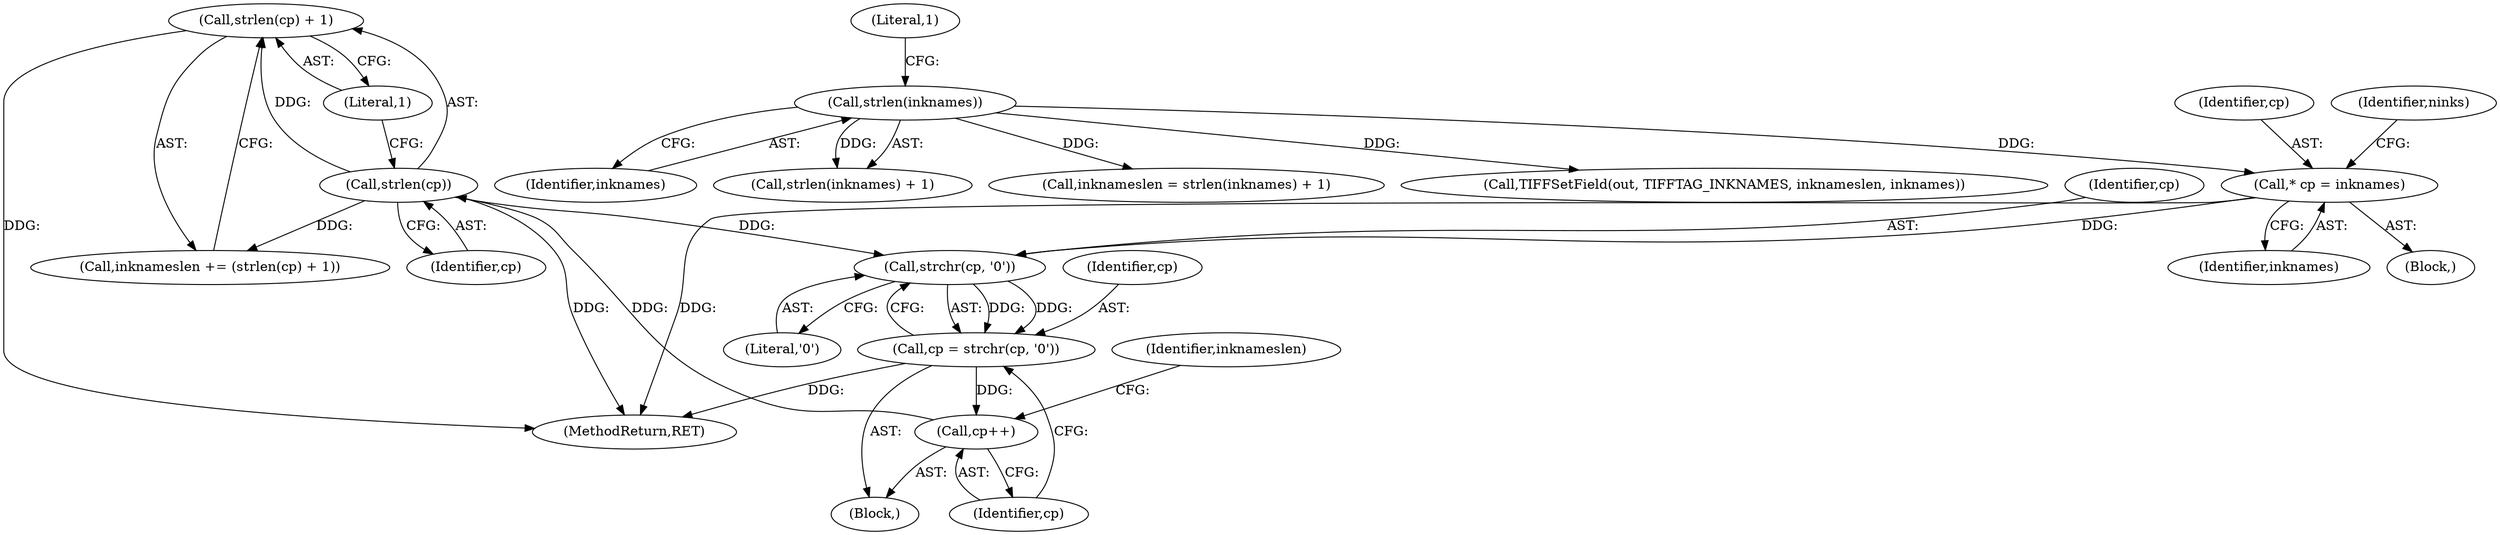digraph "0_libtiff_43c0b81a818640429317c80fea1e66771e85024b#diff-c8b4b355f9b5c06d585b23138e1c185f@API" {
"1000640" [label="(Call,strlen(cp) + 1)"];
"1000641" [label="(Call,strlen(cp))"];
"1000636" [label="(Call,cp++)"];
"1000631" [label="(Call,cp = strchr(cp, '\0'))"];
"1000633" [label="(Call,strchr(cp, '\0'))"];
"1000623" [label="(Call,* cp = inknames)"];
"1000619" [label="(Call,strlen(inknames))"];
"1000646" [label="(Call,TIFFSetField(out, TIFFTAG_INKNAMES, inknameslen, inknames))"];
"1000636" [label="(Call,cp++)"];
"1000641" [label="(Call,strlen(cp))"];
"1000750" [label="(MethodReturn,RET)"];
"1000623" [label="(Call,* cp = inknames)"];
"1000642" [label="(Identifier,cp)"];
"1000632" [label="(Identifier,cp)"];
"1000625" [label="(Identifier,inknames)"];
"1000638" [label="(Call,inknameslen += (strlen(cp) + 1))"];
"1000640" [label="(Call,strlen(cp) + 1)"];
"1000630" [label="(Block,)"];
"1000618" [label="(Call,strlen(inknames) + 1)"];
"1000620" [label="(Identifier,inknames)"];
"1000621" [label="(Literal,1)"];
"1000614" [label="(Block,)"];
"1000619" [label="(Call,strlen(inknames))"];
"1000616" [label="(Call,inknameslen = strlen(inknames) + 1)"];
"1000639" [label="(Identifier,inknameslen)"];
"1000624" [label="(Identifier,cp)"];
"1000635" [label="(Literal,'\0')"];
"1000631" [label="(Call,cp = strchr(cp, '\0'))"];
"1000633" [label="(Call,strchr(cp, '\0'))"];
"1000634" [label="(Identifier,cp)"];
"1000643" [label="(Literal,1)"];
"1000637" [label="(Identifier,cp)"];
"1000628" [label="(Identifier,ninks)"];
"1000640" -> "1000638"  [label="AST: "];
"1000640" -> "1000643"  [label="CFG: "];
"1000641" -> "1000640"  [label="AST: "];
"1000643" -> "1000640"  [label="AST: "];
"1000638" -> "1000640"  [label="CFG: "];
"1000640" -> "1000750"  [label="DDG: "];
"1000641" -> "1000640"  [label="DDG: "];
"1000641" -> "1000642"  [label="CFG: "];
"1000642" -> "1000641"  [label="AST: "];
"1000643" -> "1000641"  [label="CFG: "];
"1000641" -> "1000750"  [label="DDG: "];
"1000641" -> "1000633"  [label="DDG: "];
"1000641" -> "1000638"  [label="DDG: "];
"1000636" -> "1000641"  [label="DDG: "];
"1000636" -> "1000630"  [label="AST: "];
"1000636" -> "1000637"  [label="CFG: "];
"1000637" -> "1000636"  [label="AST: "];
"1000639" -> "1000636"  [label="CFG: "];
"1000631" -> "1000636"  [label="DDG: "];
"1000631" -> "1000630"  [label="AST: "];
"1000631" -> "1000633"  [label="CFG: "];
"1000632" -> "1000631"  [label="AST: "];
"1000633" -> "1000631"  [label="AST: "];
"1000637" -> "1000631"  [label="CFG: "];
"1000631" -> "1000750"  [label="DDG: "];
"1000633" -> "1000631"  [label="DDG: "];
"1000633" -> "1000631"  [label="DDG: "];
"1000633" -> "1000635"  [label="CFG: "];
"1000634" -> "1000633"  [label="AST: "];
"1000635" -> "1000633"  [label="AST: "];
"1000623" -> "1000633"  [label="DDG: "];
"1000623" -> "1000614"  [label="AST: "];
"1000623" -> "1000625"  [label="CFG: "];
"1000624" -> "1000623"  [label="AST: "];
"1000625" -> "1000623"  [label="AST: "];
"1000628" -> "1000623"  [label="CFG: "];
"1000623" -> "1000750"  [label="DDG: "];
"1000619" -> "1000623"  [label="DDG: "];
"1000619" -> "1000618"  [label="AST: "];
"1000619" -> "1000620"  [label="CFG: "];
"1000620" -> "1000619"  [label="AST: "];
"1000621" -> "1000619"  [label="CFG: "];
"1000619" -> "1000616"  [label="DDG: "];
"1000619" -> "1000618"  [label="DDG: "];
"1000619" -> "1000646"  [label="DDG: "];
}
